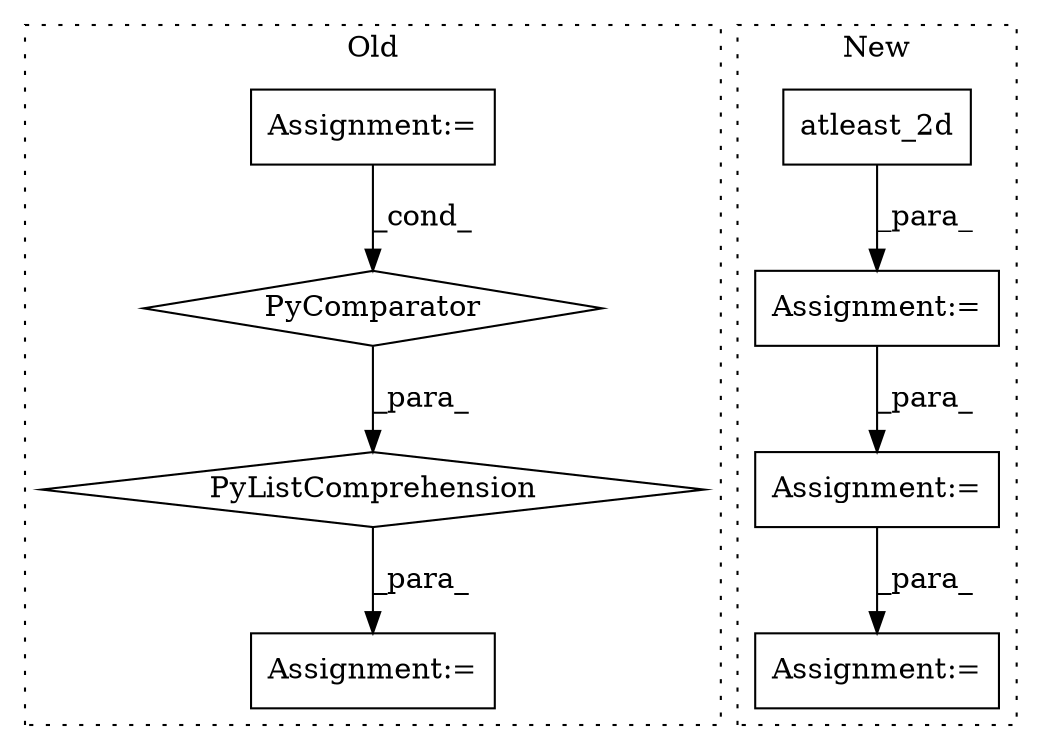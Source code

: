 digraph G {
subgraph cluster0 {
1 [label="PyComparator" a="113" s="891" l="44" shape="diamond"];
3 [label="Assignment:=" a="7" s="764" l="18" shape="box"];
5 [label="Assignment:=" a="7" s="891" l="44" shape="box"];
6 [label="PyListComprehension" a="109" s="782" l="161" shape="diamond"];
label = "Old";
style="dotted";
}
subgraph cluster1 {
2 [label="atleast_2d" a="32" s="1158,1175" l="11,1" shape="box"];
4 [label="Assignment:=" a="7" s="1400,1479" l="57,2" shape="box"];
7 [label="Assignment:=" a="7" s="1282" l="1" shape="box"];
8 [label="Assignment:=" a="7" s="1151" l="1" shape="box"];
label = "New";
style="dotted";
}
1 -> 6 [label="_para_"];
2 -> 8 [label="_para_"];
5 -> 1 [label="_cond_"];
6 -> 3 [label="_para_"];
7 -> 4 [label="_para_"];
8 -> 7 [label="_para_"];
}